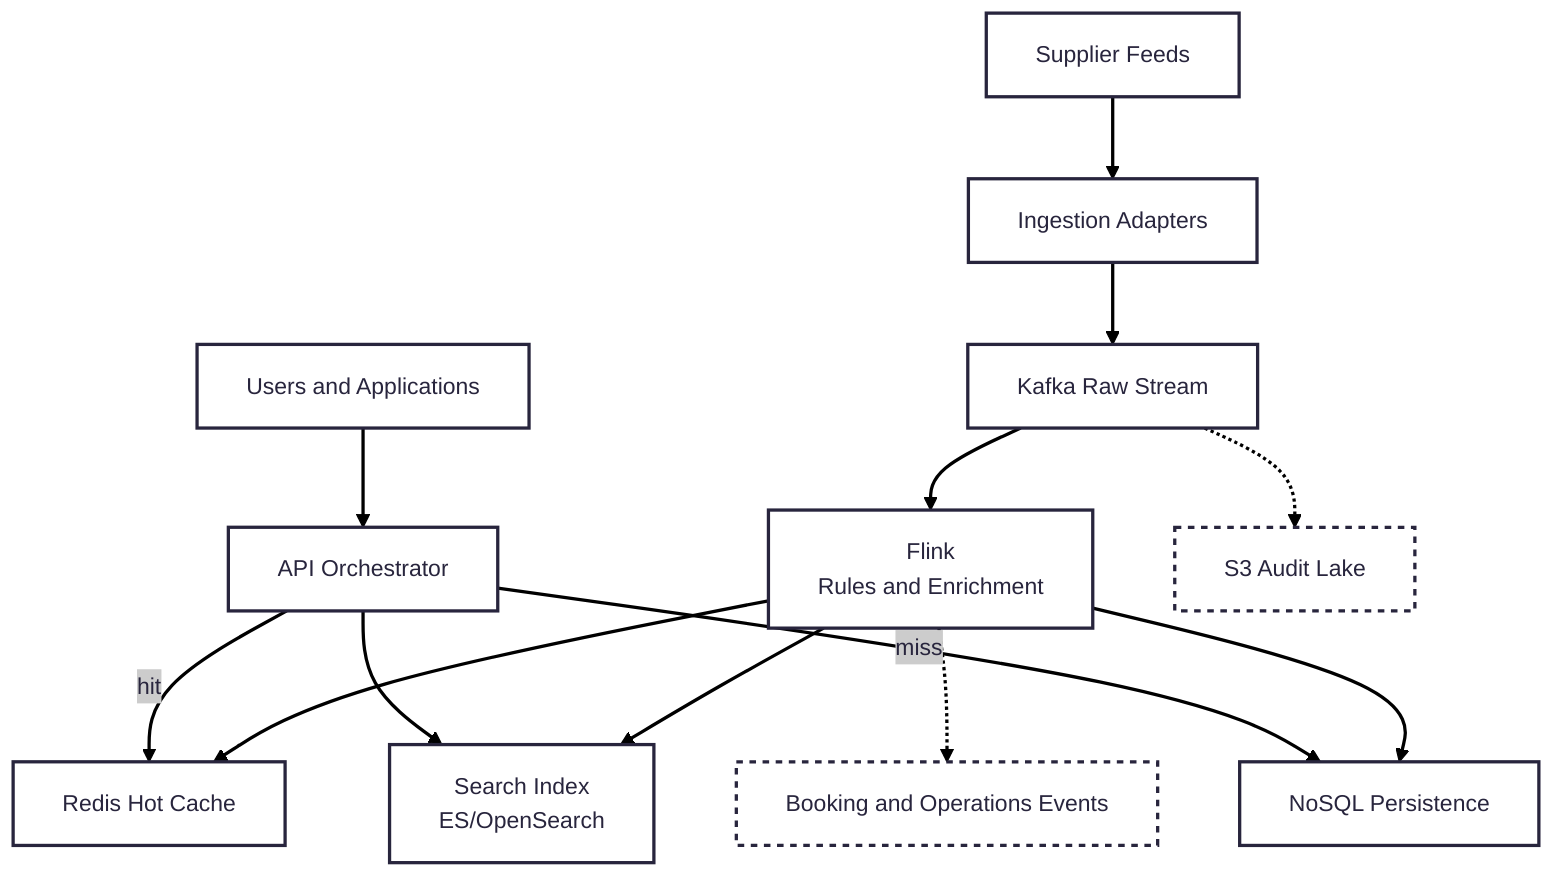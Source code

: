 ---
config:
  theme: redux
---
graph TD
  Suppliers[Supplier Feeds] --> Ingest[Ingestion Adapters]
  Ingest --> Kafka[Kafka Raw Stream]
  Kafka --> Flink[Flink
  Rules and Enrichment]
  Flink --> RedisHot[Redis Hot Cache]
  Flink --> NoSQL[NoSQL Persistence]
  Flink --> SearchIdx[Search Index
  ES/OpenSearch]
  Users[Users and Applications] --> API[API Orchestrator]
  API --> SearchIdx
  API -->|hit| RedisHot
  API -->|miss| NoSQL
  Flink -.-> OpsBus[Booking and Operations Events]
  Kafka -.-> Lake[S3 Audit Lake]
  classDef dashed stroke-dasharray: 4 4;
  class OpsBus,Lake dashed;